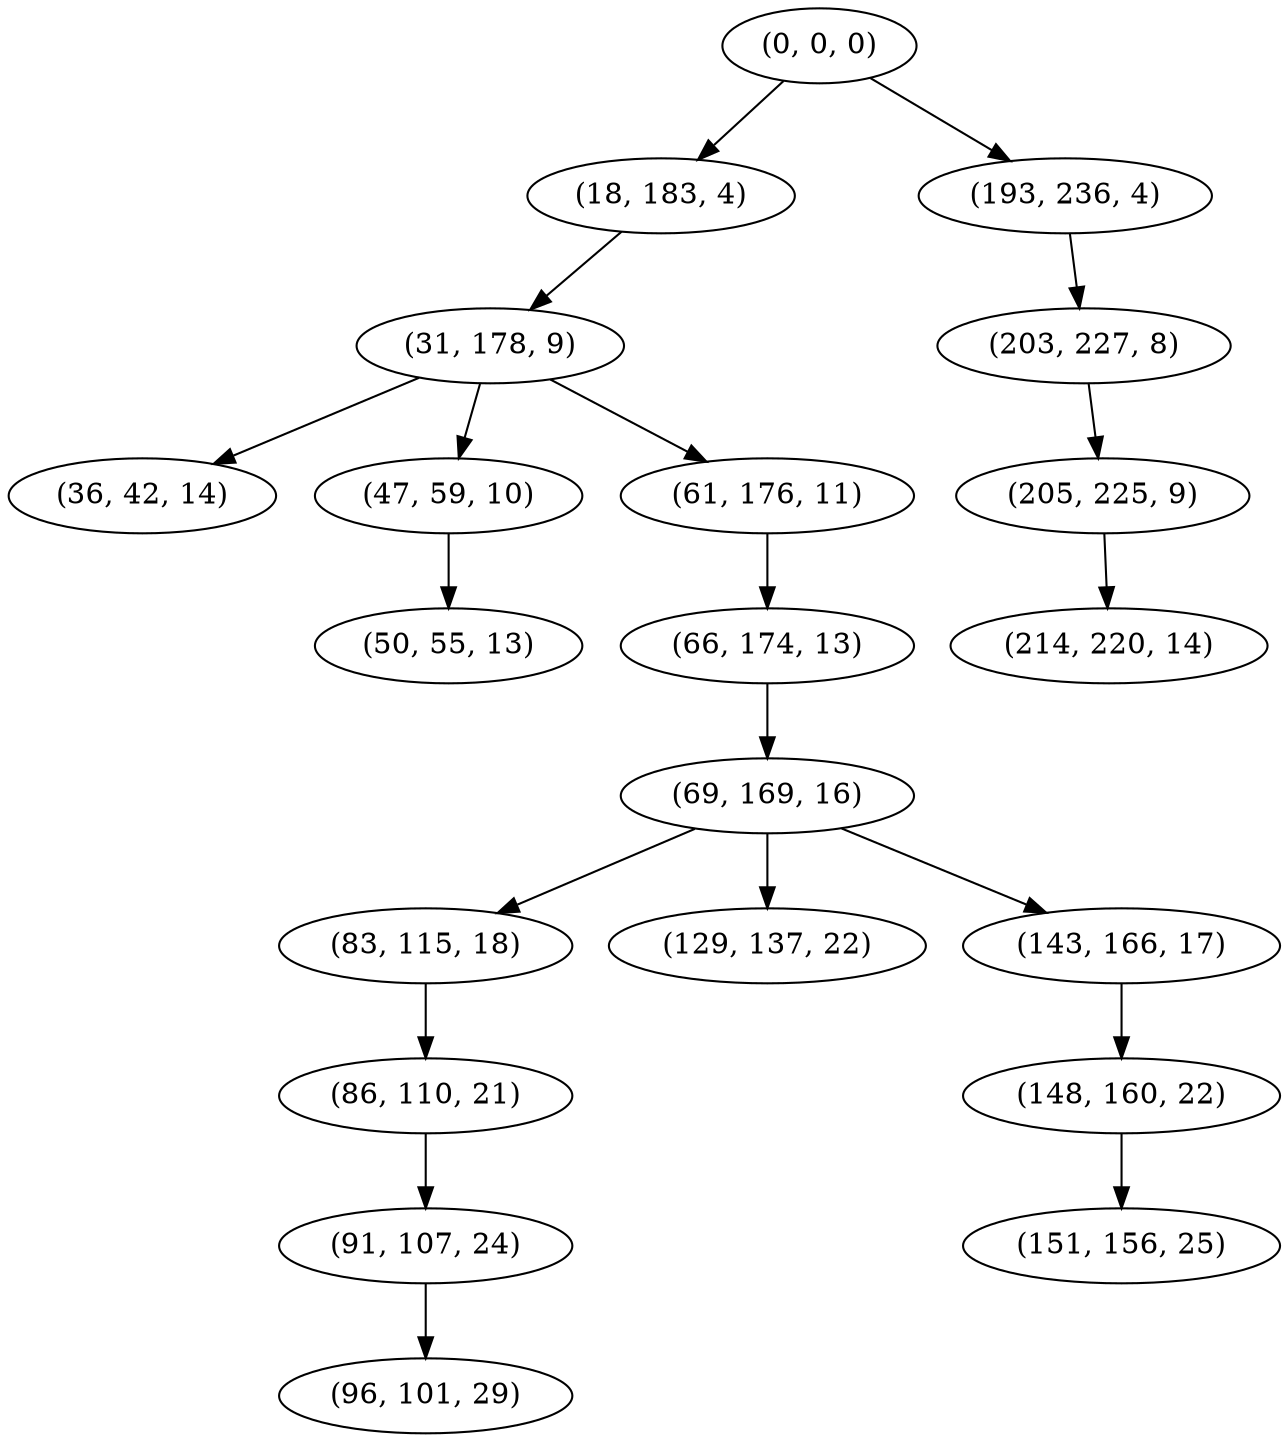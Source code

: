 digraph tree {
    "(0, 0, 0)";
    "(18, 183, 4)";
    "(31, 178, 9)";
    "(36, 42, 14)";
    "(47, 59, 10)";
    "(50, 55, 13)";
    "(61, 176, 11)";
    "(66, 174, 13)";
    "(69, 169, 16)";
    "(83, 115, 18)";
    "(86, 110, 21)";
    "(91, 107, 24)";
    "(96, 101, 29)";
    "(129, 137, 22)";
    "(143, 166, 17)";
    "(148, 160, 22)";
    "(151, 156, 25)";
    "(193, 236, 4)";
    "(203, 227, 8)";
    "(205, 225, 9)";
    "(214, 220, 14)";
    "(0, 0, 0)" -> "(18, 183, 4)";
    "(0, 0, 0)" -> "(193, 236, 4)";
    "(18, 183, 4)" -> "(31, 178, 9)";
    "(31, 178, 9)" -> "(36, 42, 14)";
    "(31, 178, 9)" -> "(47, 59, 10)";
    "(31, 178, 9)" -> "(61, 176, 11)";
    "(47, 59, 10)" -> "(50, 55, 13)";
    "(61, 176, 11)" -> "(66, 174, 13)";
    "(66, 174, 13)" -> "(69, 169, 16)";
    "(69, 169, 16)" -> "(83, 115, 18)";
    "(69, 169, 16)" -> "(129, 137, 22)";
    "(69, 169, 16)" -> "(143, 166, 17)";
    "(83, 115, 18)" -> "(86, 110, 21)";
    "(86, 110, 21)" -> "(91, 107, 24)";
    "(91, 107, 24)" -> "(96, 101, 29)";
    "(143, 166, 17)" -> "(148, 160, 22)";
    "(148, 160, 22)" -> "(151, 156, 25)";
    "(193, 236, 4)" -> "(203, 227, 8)";
    "(203, 227, 8)" -> "(205, 225, 9)";
    "(205, 225, 9)" -> "(214, 220, 14)";
}
